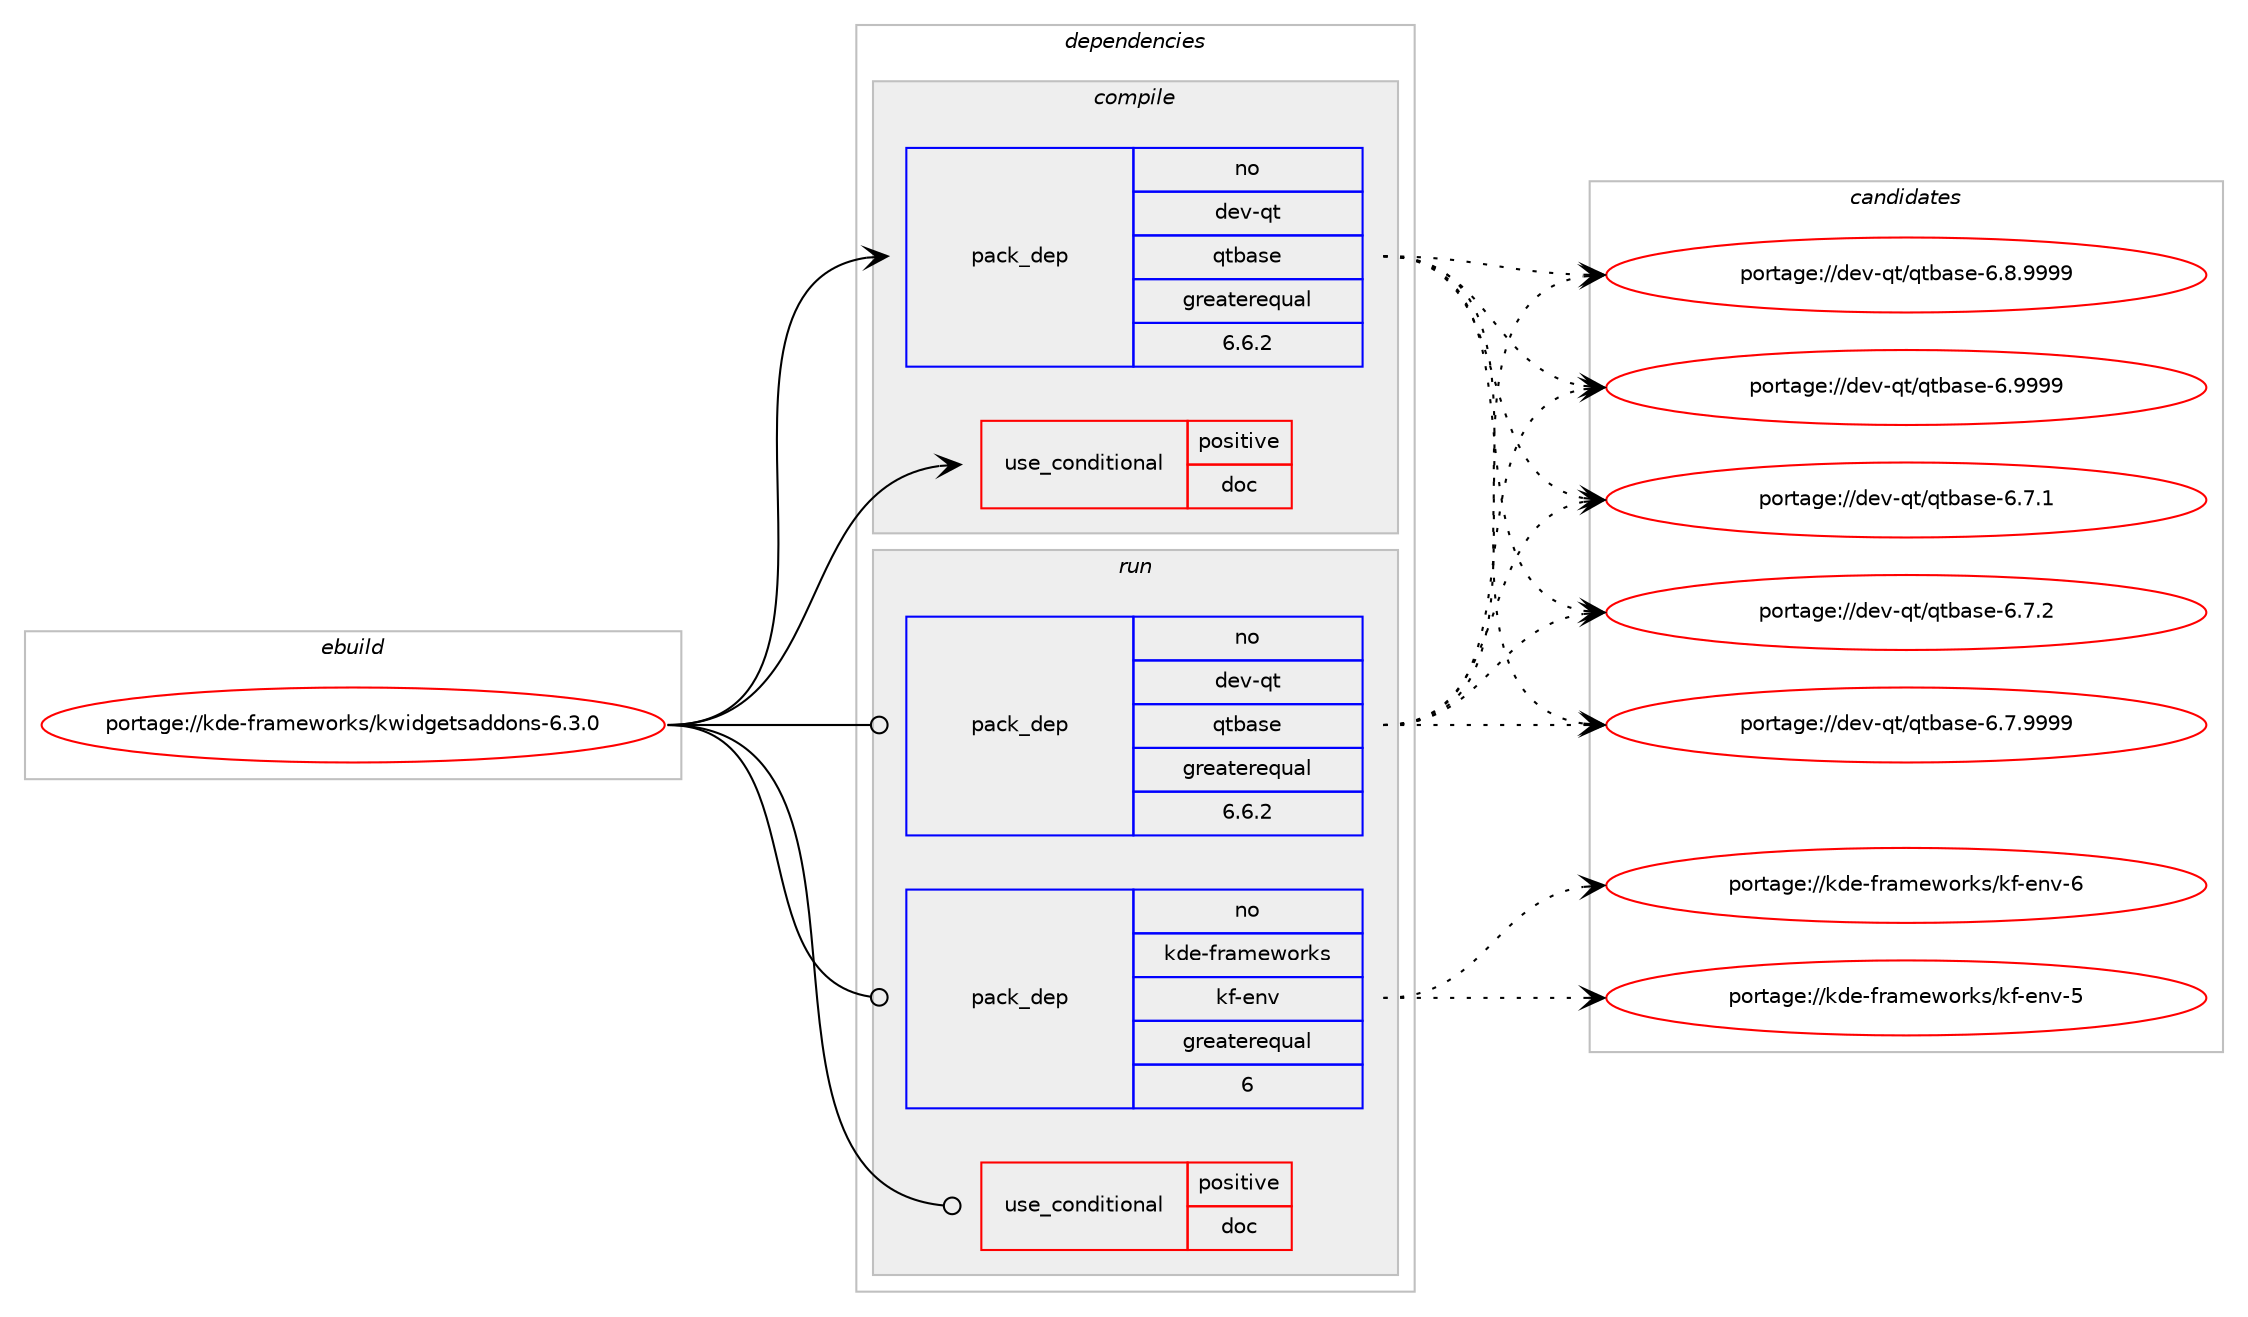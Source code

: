digraph prolog {

# *************
# Graph options
# *************

newrank=true;
concentrate=true;
compound=true;
graph [rankdir=LR,fontname=Helvetica,fontsize=10,ranksep=1.5];#, ranksep=2.5, nodesep=0.2];
edge  [arrowhead=vee];
node  [fontname=Helvetica,fontsize=10];

# **********
# The ebuild
# **********

subgraph cluster_leftcol {
color=gray;
rank=same;
label=<<i>ebuild</i>>;
id [label="portage://kde-frameworks/kwidgetsaddons-6.3.0", color=red, width=4, href="../kde-frameworks/kwidgetsaddons-6.3.0.svg"];
}

# ****************
# The dependencies
# ****************

subgraph cluster_midcol {
color=gray;
label=<<i>dependencies</i>>;
subgraph cluster_compile {
fillcolor="#eeeeee";
style=filled;
label=<<i>compile</i>>;
subgraph cond66659 {
dependency137898 [label=<<TABLE BORDER="0" CELLBORDER="1" CELLSPACING="0" CELLPADDING="4"><TR><TD ROWSPAN="3" CELLPADDING="10">use_conditional</TD></TR><TR><TD>positive</TD></TR><TR><TD>doc</TD></TR></TABLE>>, shape=none, color=red];
# *** BEGIN UNKNOWN DEPENDENCY TYPE (TODO) ***
# dependency137898 -> package_dependency(portage://kde-frameworks/kwidgetsaddons-6.3.0,install,no,dev-qt,qt-docs,none,[,,],[slot(6)],[])
# *** END UNKNOWN DEPENDENCY TYPE (TODO) ***

}
id:e -> dependency137898:w [weight=20,style="solid",arrowhead="vee"];
subgraph pack69248 {
dependency137899 [label=<<TABLE BORDER="0" CELLBORDER="1" CELLSPACING="0" CELLPADDING="4" WIDTH="220"><TR><TD ROWSPAN="6" CELLPADDING="30">pack_dep</TD></TR><TR><TD WIDTH="110">no</TD></TR><TR><TD>dev-qt</TD></TR><TR><TD>qtbase</TD></TR><TR><TD>greaterequal</TD></TR><TR><TD>6.6.2</TD></TR></TABLE>>, shape=none, color=blue];
}
id:e -> dependency137899:w [weight=20,style="solid",arrowhead="vee"];
# *** BEGIN UNKNOWN DEPENDENCY TYPE (TODO) ***
# id -> package_dependency(portage://kde-frameworks/kwidgetsaddons-6.3.0,install,no,dev-qt,qtbase,none,[,,],[slot(6)],[])
# *** END UNKNOWN DEPENDENCY TYPE (TODO) ***

}
subgraph cluster_compileandrun {
fillcolor="#eeeeee";
style=filled;
label=<<i>compile and run</i>>;
}
subgraph cluster_run {
fillcolor="#eeeeee";
style=filled;
label=<<i>run</i>>;
subgraph cond66660 {
dependency137900 [label=<<TABLE BORDER="0" CELLBORDER="1" CELLSPACING="0" CELLPADDING="4"><TR><TD ROWSPAN="3" CELLPADDING="10">use_conditional</TD></TR><TR><TD>positive</TD></TR><TR><TD>doc</TD></TR></TABLE>>, shape=none, color=red];
# *** BEGIN UNKNOWN DEPENDENCY TYPE (TODO) ***
# dependency137900 -> package_dependency(portage://kde-frameworks/kwidgetsaddons-6.3.0,run,no,dev-qt,qt-docs,none,[,,],[slot(6)],[])
# *** END UNKNOWN DEPENDENCY TYPE (TODO) ***

}
id:e -> dependency137900:w [weight=20,style="solid",arrowhead="odot"];
subgraph pack69249 {
dependency137901 [label=<<TABLE BORDER="0" CELLBORDER="1" CELLSPACING="0" CELLPADDING="4" WIDTH="220"><TR><TD ROWSPAN="6" CELLPADDING="30">pack_dep</TD></TR><TR><TD WIDTH="110">no</TD></TR><TR><TD>dev-qt</TD></TR><TR><TD>qtbase</TD></TR><TR><TD>greaterequal</TD></TR><TR><TD>6.6.2</TD></TR></TABLE>>, shape=none, color=blue];
}
id:e -> dependency137901:w [weight=20,style="solid",arrowhead="odot"];
# *** BEGIN UNKNOWN DEPENDENCY TYPE (TODO) ***
# id -> package_dependency(portage://kde-frameworks/kwidgetsaddons-6.3.0,run,no,dev-qt,qtbase,none,[,,],[slot(6)],[])
# *** END UNKNOWN DEPENDENCY TYPE (TODO) ***

subgraph pack69250 {
dependency137902 [label=<<TABLE BORDER="0" CELLBORDER="1" CELLSPACING="0" CELLPADDING="4" WIDTH="220"><TR><TD ROWSPAN="6" CELLPADDING="30">pack_dep</TD></TR><TR><TD WIDTH="110">no</TD></TR><TR><TD>kde-frameworks</TD></TR><TR><TD>kf-env</TD></TR><TR><TD>greaterequal</TD></TR><TR><TD>6</TD></TR></TABLE>>, shape=none, color=blue];
}
id:e -> dependency137902:w [weight=20,style="solid",arrowhead="odot"];
}
}

# **************
# The candidates
# **************

subgraph cluster_choices {
rank=same;
color=gray;
label=<<i>candidates</i>>;

subgraph choice69248 {
color=black;
nodesep=1;
choice10010111845113116471131169897115101455446554649 [label="portage://dev-qt/qtbase-6.7.1", color=red, width=4,href="../dev-qt/qtbase-6.7.1.svg"];
choice10010111845113116471131169897115101455446554650 [label="portage://dev-qt/qtbase-6.7.2", color=red, width=4,href="../dev-qt/qtbase-6.7.2.svg"];
choice10010111845113116471131169897115101455446554657575757 [label="portage://dev-qt/qtbase-6.7.9999", color=red, width=4,href="../dev-qt/qtbase-6.7.9999.svg"];
choice10010111845113116471131169897115101455446564657575757 [label="portage://dev-qt/qtbase-6.8.9999", color=red, width=4,href="../dev-qt/qtbase-6.8.9999.svg"];
choice1001011184511311647113116989711510145544657575757 [label="portage://dev-qt/qtbase-6.9999", color=red, width=4,href="../dev-qt/qtbase-6.9999.svg"];
dependency137899:e -> choice10010111845113116471131169897115101455446554649:w [style=dotted,weight="100"];
dependency137899:e -> choice10010111845113116471131169897115101455446554650:w [style=dotted,weight="100"];
dependency137899:e -> choice10010111845113116471131169897115101455446554657575757:w [style=dotted,weight="100"];
dependency137899:e -> choice10010111845113116471131169897115101455446564657575757:w [style=dotted,weight="100"];
dependency137899:e -> choice1001011184511311647113116989711510145544657575757:w [style=dotted,weight="100"];
}
subgraph choice69249 {
color=black;
nodesep=1;
choice10010111845113116471131169897115101455446554649 [label="portage://dev-qt/qtbase-6.7.1", color=red, width=4,href="../dev-qt/qtbase-6.7.1.svg"];
choice10010111845113116471131169897115101455446554650 [label="portage://dev-qt/qtbase-6.7.2", color=red, width=4,href="../dev-qt/qtbase-6.7.2.svg"];
choice10010111845113116471131169897115101455446554657575757 [label="portage://dev-qt/qtbase-6.7.9999", color=red, width=4,href="../dev-qt/qtbase-6.7.9999.svg"];
choice10010111845113116471131169897115101455446564657575757 [label="portage://dev-qt/qtbase-6.8.9999", color=red, width=4,href="../dev-qt/qtbase-6.8.9999.svg"];
choice1001011184511311647113116989711510145544657575757 [label="portage://dev-qt/qtbase-6.9999", color=red, width=4,href="../dev-qt/qtbase-6.9999.svg"];
dependency137901:e -> choice10010111845113116471131169897115101455446554649:w [style=dotted,weight="100"];
dependency137901:e -> choice10010111845113116471131169897115101455446554650:w [style=dotted,weight="100"];
dependency137901:e -> choice10010111845113116471131169897115101455446554657575757:w [style=dotted,weight="100"];
dependency137901:e -> choice10010111845113116471131169897115101455446564657575757:w [style=dotted,weight="100"];
dependency137901:e -> choice1001011184511311647113116989711510145544657575757:w [style=dotted,weight="100"];
}
subgraph choice69250 {
color=black;
nodesep=1;
choice107100101451021149710910111911111410711547107102451011101184553 [label="portage://kde-frameworks/kf-env-5", color=red, width=4,href="../kde-frameworks/kf-env-5.svg"];
choice107100101451021149710910111911111410711547107102451011101184554 [label="portage://kde-frameworks/kf-env-6", color=red, width=4,href="../kde-frameworks/kf-env-6.svg"];
dependency137902:e -> choice107100101451021149710910111911111410711547107102451011101184553:w [style=dotted,weight="100"];
dependency137902:e -> choice107100101451021149710910111911111410711547107102451011101184554:w [style=dotted,weight="100"];
}
}

}
